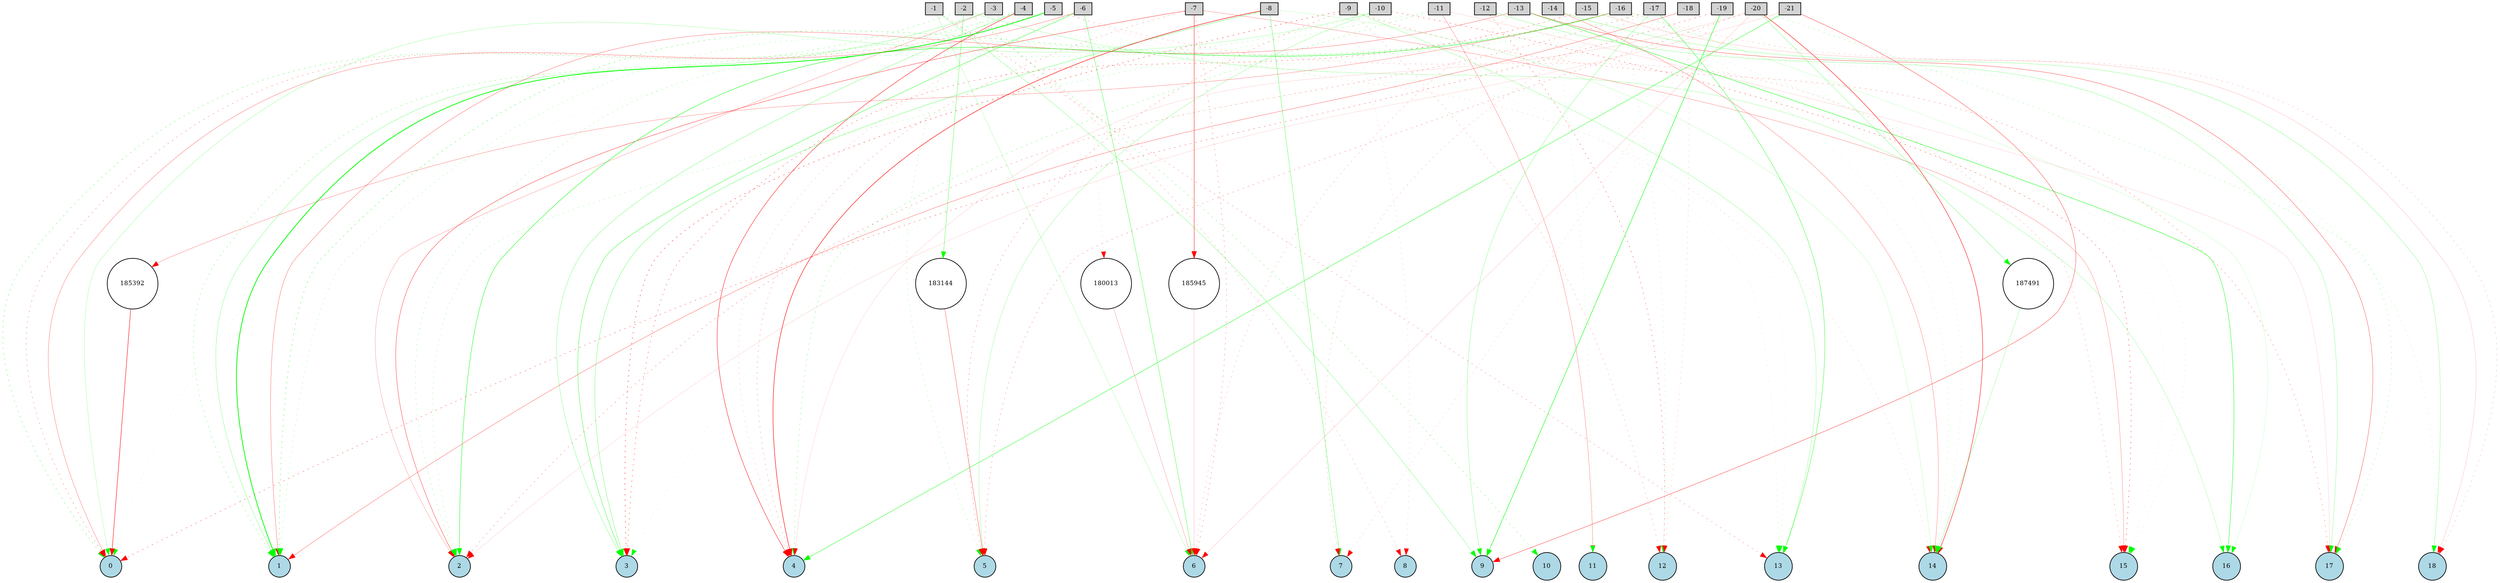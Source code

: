 digraph {
	graph [ranksep=5]
	node [fontsize=9 height=0.2 shape=circle width=0.2]
	-1 -> -2 [style=invis]
	-2 -> -3 [style=invis]
	-3 -> -4 [style=invis]
	-4 -> -5 [style=invis]
	-5 -> -6 [style=invis]
	-6 -> -7 [style=invis]
	-7 -> -8 [style=invis]
	-8 -> -9 [style=invis]
	-9 -> -10 [style=invis]
	-10 -> -11 [style=invis]
	-11 -> -12 [style=invis]
	-12 -> -13 [style=invis]
	-13 -> -14 [style=invis]
	-14 -> -15 [style=invis]
	-15 -> -16 [style=invis]
	-16 -> -17 [style=invis]
	-17 -> -18 [style=invis]
	-18 -> -19 [style=invis]
	-19 -> -20 [style=invis]
	-20 -> -21 [style=invis]
	{
		rank=same
		-1 [fillcolor=lightgray shape=box style=filled]
		-2 [fillcolor=lightgray shape=box style=filled]
		-3 [fillcolor=lightgray shape=box style=filled]
		-4 [fillcolor=lightgray shape=box style=filled]
		-5 [fillcolor=lightgray shape=box style=filled]
		-6 [fillcolor=lightgray shape=box style=filled]
		-7 [fillcolor=lightgray shape=box style=filled]
		-8 [fillcolor=lightgray shape=box style=filled]
		-9 [fillcolor=lightgray shape=box style=filled]
		-10 [fillcolor=lightgray shape=box style=filled]
		-11 [fillcolor=lightgray shape=box style=filled]
		-12 [fillcolor=lightgray shape=box style=filled]
		-13 [fillcolor=lightgray shape=box style=filled]
		-14 [fillcolor=lightgray shape=box style=filled]
		-15 [fillcolor=lightgray shape=box style=filled]
		-16 [fillcolor=lightgray shape=box style=filled]
		-17 [fillcolor=lightgray shape=box style=filled]
		-18 [fillcolor=lightgray shape=box style=filled]
		-19 [fillcolor=lightgray shape=box style=filled]
		-20 [fillcolor=lightgray shape=box style=filled]
		-21 [fillcolor=lightgray shape=box style=filled]
	}
	0 -> 1 [style=invis]
	1 -> 2 [style=invis]
	2 -> 3 [style=invis]
	3 -> 4 [style=invis]
	4 -> 5 [style=invis]
	5 -> 6 [style=invis]
	6 -> 7 [style=invis]
	7 -> 8 [style=invis]
	8 -> 9 [style=invis]
	9 -> 10 [style=invis]
	10 -> 11 [style=invis]
	11 -> 12 [style=invis]
	12 -> 13 [style=invis]
	13 -> 14 [style=invis]
	14 -> 15 [style=invis]
	15 -> 16 [style=invis]
	16 -> 17 [style=invis]
	17 -> 18 [style=invis]
	{
		rank=same
		0 [fillcolor=lightblue style=filled]
		1 [fillcolor=lightblue style=filled]
		2 [fillcolor=lightblue style=filled]
		3 [fillcolor=lightblue style=filled]
		4 [fillcolor=lightblue style=filled]
		5 [fillcolor=lightblue style=filled]
		6 [fillcolor=lightblue style=filled]
		7 [fillcolor=lightblue style=filled]
		8 [fillcolor=lightblue style=filled]
		9 [fillcolor=lightblue style=filled]
		10 [fillcolor=lightblue style=filled]
		11 [fillcolor=lightblue style=filled]
		12 [fillcolor=lightblue style=filled]
		13 [fillcolor=lightblue style=filled]
		14 [fillcolor=lightblue style=filled]
		15 [fillcolor=lightblue style=filled]
		16 [fillcolor=lightblue style=filled]
		17 [fillcolor=lightblue style=filled]
		18 [fillcolor=lightblue style=filled]
	}
	180013 [fillcolor=white style=filled]
	185392 [fillcolor=white style=filled]
	185945 [fillcolor=white style=filled]
	187491 [fillcolor=white style=filled]
	183144 [fillcolor=white style=filled]
	-12 -> 17 [color=green penwidth=0.24328907826459 style=solid]
	-5 -> 14 [color=red penwidth=0.12449355421883299 style=dotted]
	-19 -> 7 [color=red penwidth=0.12663965479525582 style=dotted]
	-20 -> 5 [color=red penwidth=0.30641304009914183 style=dotted]
	-5 -> 15 [color=red penwidth=0.2250467956316161 style=dotted]
	-10 -> 2 [color=green penwidth=0.2747892289136298 style=dotted]
	-6 -> 6 [color=green penwidth=0.40961548966310013 style=solid]
	-7 -> 4 [color=red penwidth=0.26975076596774167 style=dotted]
	-13 -> 18 [color=green penwidth=0.16659294621434143 style=dotted]
	-17 -> 2 [color=red penwidth=0.32133242985307087 style=dotted]
	-16 -> 16 [color=green penwidth=0.11916964490034335 style=solid]
	-16 -> 14 [color=green penwidth=0.16731147493162746 style=dotted]
	-13 -> 17 [color=red penwidth=0.37315097525945995 style=solid]
	-11 -> 2 [color=green penwidth=0.23664706001722027 style=dotted]
	-6 -> 3 [color=green penwidth=0.44449440796823103 style=solid]
	-18 -> 12 [color=red penwidth=0.14314038168180826 style=dotted]
	-3 -> 2 [color=red penwidth=0.21654005993571246 style=solid]
	-9 -> 17 [color=red penwidth=0.3135527345437124 style=dotted]
	-16 -> 18 [color=red penwidth=0.2026940946294356 style=dotted]
	-13 -> 1 [color=red penwidth=0.31275017862567794 style=solid]
	-9 -> 12 [color=red penwidth=0.22723734340777774 style=dotted]
	-1 -> 9 [color=green penwidth=0.2647712997277461 style=solid]
	-18 -> 1 [color=red penwidth=0.313438896468446 style=solid]
	-16 -> 12 [color=green penwidth=0.18748593560383908 style=dotted]
	-14 -> 15 [color=green penwidth=0.10873487185895851 style=dotted]
	-3 -> 1 [color=green penwidth=0.2718279840870396 style=solid]
	-4 -> 0 [color=green penwidth=0.42329435609385746 style=dotted]
	-20 -> 6 [color=red penwidth=0.12836589072119847 style=solid]
	-17 -> 1 [color=green penwidth=0.2271062212868928 style=dotted]
	-20 -> 17 [color=green penwidth=0.2766955021800868 style=dotted]
	-2 -> 8 [color=red penwidth=0.22940138123054202 style=dotted]
	-9 -> 5 [color=red penwidth=0.31296392571470344 style=dotted]
	-11 -> 11 [color=red penwidth=0.26584191188913453 style=solid]
	-9 -> 8 [color=red penwidth=0.12668541948108117 style=dotted]
	-3 -> 13 [color=green penwidth=0.14239705515288364 style=dotted]
	-1 -> 13 [color=red penwidth=0.2970636676923984 style=dotted]
	-17 -> 7 [color=red penwidth=0.19359449801913542 style=dotted]
	-19 -> 9 [color=green penwidth=0.6333421879262408 style=solid]
	-19 -> 14 [color=green penwidth=0.15271864785185507 style=dotted]
	-17 -> 9 [color=green penwidth=0.2649155938368848 style=solid]
	-13 -> 6 [color=red penwidth=0.21208354993496228 style=dotted]
	-9 -> 3 [color=red penwidth=0.5202365681748973 style=dotted]
	-4 -> 4 [color=red penwidth=0.551723443682191 style=solid]
	-20 -> 4 [color=red penwidth=0.10481055987244736 style=solid]
	-16 -> 1 [color=green penwidth=0.47963912663836306 style=dotted]
	-4 -> 3 [color=green penwidth=0.2838869695879559 style=solid]
	-13 -> 16 [color=green penwidth=0.5285869835015117 style=solid]
	-1 -> 6 [color=green penwidth=0.18737773342224928 style=solid]
	-11 -> 4 [color=green penwidth=0.36205235803107405 style=dotted]
	-8 -> 14 [color=green penwidth=0.14409804905313955 style=solid]
	-9 -> 13 [color=green penwidth=0.23060556873158836 style=solid]
	-2 -> 10 [color=green penwidth=0.37389586921847284 style=dotted]
	-19 -> 0 [color=red penwidth=0.40123850366151037 style=dotted]
	-7 -> 15 [color=red penwidth=0.2513684283024161 style=solid]
	-6 -> 0 [color=red penwidth=0.29124970993753774 style=solid]
	-17 -> 13 [color=green penwidth=0.456107049063991 style=solid]
	-10 -> 5 [color=green penwidth=0.22188896412344675 style=solid]
	-16 -> 2 [color=green penwidth=0.5543157085791124 style=solid]
	-20 -> 14 [color=red penwidth=0.6064959189455245 style=solid]
	-21 -> 9 [color=red penwidth=0.4005408061750887 style=solid]
	-4 -> 13 [color=green penwidth=0.10985679967458513 style=dotted]
	-10 -> 15 [color=red penwidth=0.4433954236061326 style=dotted]
	-11 -> 17 [color=red penwidth=0.10302569157021003 style=solid]
	-7 -> 6 [color=red penwidth=0.31890938767265686 style=dotted]
	-15 -> 15 [color=green penwidth=0.15218307185123905 style=dotted]
	-5 -> 1 [color=green penwidth=1.0916418309409508 style=solid]
	-7 -> 2 [color=red penwidth=0.4272926846443592 style=solid]
	-14 -> 11 [color=green penwidth=0.1589459009000856 style=dotted]
	-2 -> 1 [color=green penwidth=0.3810155251630194 style=dotted]
	-8 -> 3 [color=green penwidth=0.32082534991488326 style=solid]
	-14 -> 14 [color=red penwidth=0.2670346024675682 style=solid]
	-12 -> 12 [color=red penwidth=0.39785200734427295 style=dotted]
	-21 -> 4 [color=green penwidth=0.47462475457181996 style=solid]
	-6 -> 4 [color=red penwidth=0.14864986743702333 style=dotted]
	-15 -> 3 [color=red penwidth=0.4137447091090952 style=dotted]
	-21 -> 2 [color=red penwidth=0.10006468901609283 style=solid]
	-10 -> 0 [color=green penwidth=0.2043562812787118 style=solid]
	-2 -> 5 [color=green penwidth=0.2554897225564209 style=dotted]
	-16 -> 0 [color=green penwidth=0.11914689310714313 style=dotted]
	-8 -> 4 [color=red penwidth=0.6785379467052005 style=solid]
	-20 -> 3 [color=green penwidth=0.1260804594876885 style=dotted]
	-5 -> 0 [color=red penwidth=0.3167096225530097 style=dotted]
	-8 -> 7 [color=green penwidth=0.37150217655972806 style=solid]
	-14 -> 18 [color=green penwidth=0.2504156315483096 style=solid]
	-15 -> 18 [color=red penwidth=0.1401901295021578 style=solid]
	-2 -> 16 [color=green penwidth=0.20969706355736695 style=solid]
	-6 -> 180013 [color=red penwidth=0.10179192833515112 style=dotted]
	180013 -> 6 [color=red penwidth=0.2168424059647137 style=solid]
	-2 -> 183144 [color=green penwidth=0.3786154158702929 style=solid]
	183144 -> 5 [color=red penwidth=0.3640152128644245 style=solid]
	-16 -> 185392 [color=red penwidth=0.2622044757967801 style=solid]
	185392 -> 0 [color=red penwidth=0.6164729979367038 style=solid]
	-7 -> 185945 [color=red penwidth=0.5298044872656684 style=solid]
	185945 -> 6 [color=red penwidth=0.15633154594656318 style=solid]
	-20 -> 187491 [color=green penwidth=0.2720763059233505 style=solid]
	187491 -> 14 [color=green penwidth=0.2385839992322938 style=solid]
}
